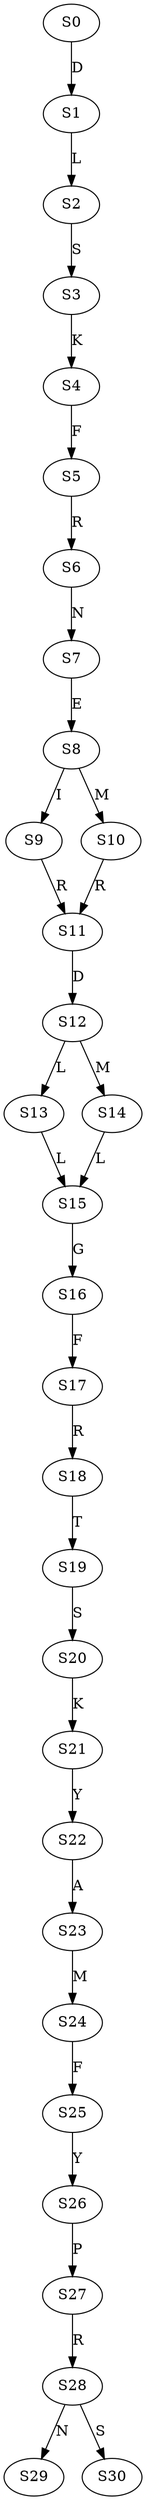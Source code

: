 strict digraph  {
	S0 -> S1 [ label = D ];
	S1 -> S2 [ label = L ];
	S2 -> S3 [ label = S ];
	S3 -> S4 [ label = K ];
	S4 -> S5 [ label = F ];
	S5 -> S6 [ label = R ];
	S6 -> S7 [ label = N ];
	S7 -> S8 [ label = E ];
	S8 -> S9 [ label = I ];
	S8 -> S10 [ label = M ];
	S9 -> S11 [ label = R ];
	S10 -> S11 [ label = R ];
	S11 -> S12 [ label = D ];
	S12 -> S13 [ label = L ];
	S12 -> S14 [ label = M ];
	S13 -> S15 [ label = L ];
	S14 -> S15 [ label = L ];
	S15 -> S16 [ label = G ];
	S16 -> S17 [ label = F ];
	S17 -> S18 [ label = R ];
	S18 -> S19 [ label = T ];
	S19 -> S20 [ label = S ];
	S20 -> S21 [ label = K ];
	S21 -> S22 [ label = Y ];
	S22 -> S23 [ label = A ];
	S23 -> S24 [ label = M ];
	S24 -> S25 [ label = F ];
	S25 -> S26 [ label = Y ];
	S26 -> S27 [ label = P ];
	S27 -> S28 [ label = R ];
	S28 -> S29 [ label = N ];
	S28 -> S30 [ label = S ];
}
